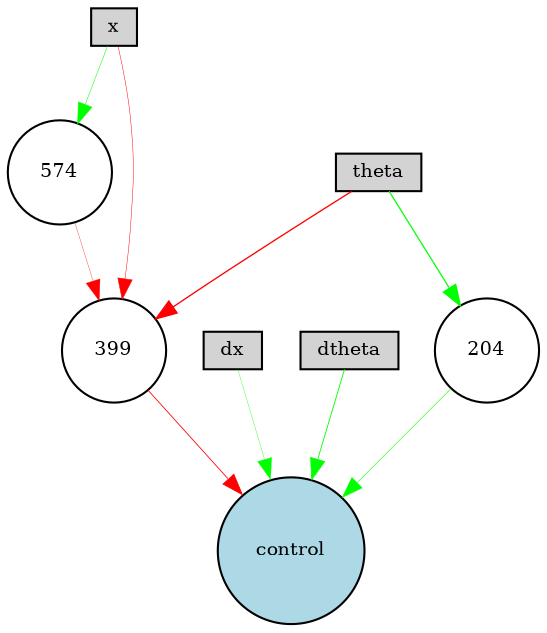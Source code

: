 digraph {
	node [fontsize=9 height=0.2 shape=circle width=0.2]
	x [fillcolor=lightgray shape=box style=filled]
	dx [fillcolor=lightgray shape=box style=filled]
	theta [fillcolor=lightgray shape=box style=filled]
	dtheta [fillcolor=lightgray shape=box style=filled]
	control [fillcolor=lightblue style=filled]
	574 [fillcolor=white style=filled]
	204 [fillcolor=white style=filled]
	399 [fillcolor=white style=filled]
	theta -> 204 [color=green penwidth=0.5984913530650636 style=solid]
	dtheta -> control [color=green penwidth=0.40972619538046784 style=solid]
	x -> 399 [color=red penwidth=0.22670020875033278 style=solid]
	399 -> control [color=red penwidth=0.39938669745163624 style=solid]
	dx -> control [color=green penwidth=0.16408131407093585 style=solid]
	x -> 574 [color=green penwidth=0.24569555825455433 style=solid]
	574 -> 399 [color=red penwidth=0.1563058709177343 style=solid]
	theta -> 399 [color=red penwidth=0.6340043071263786 style=solid]
	204 -> control [color=green penwidth=0.2628550827818086 style=solid]
}
